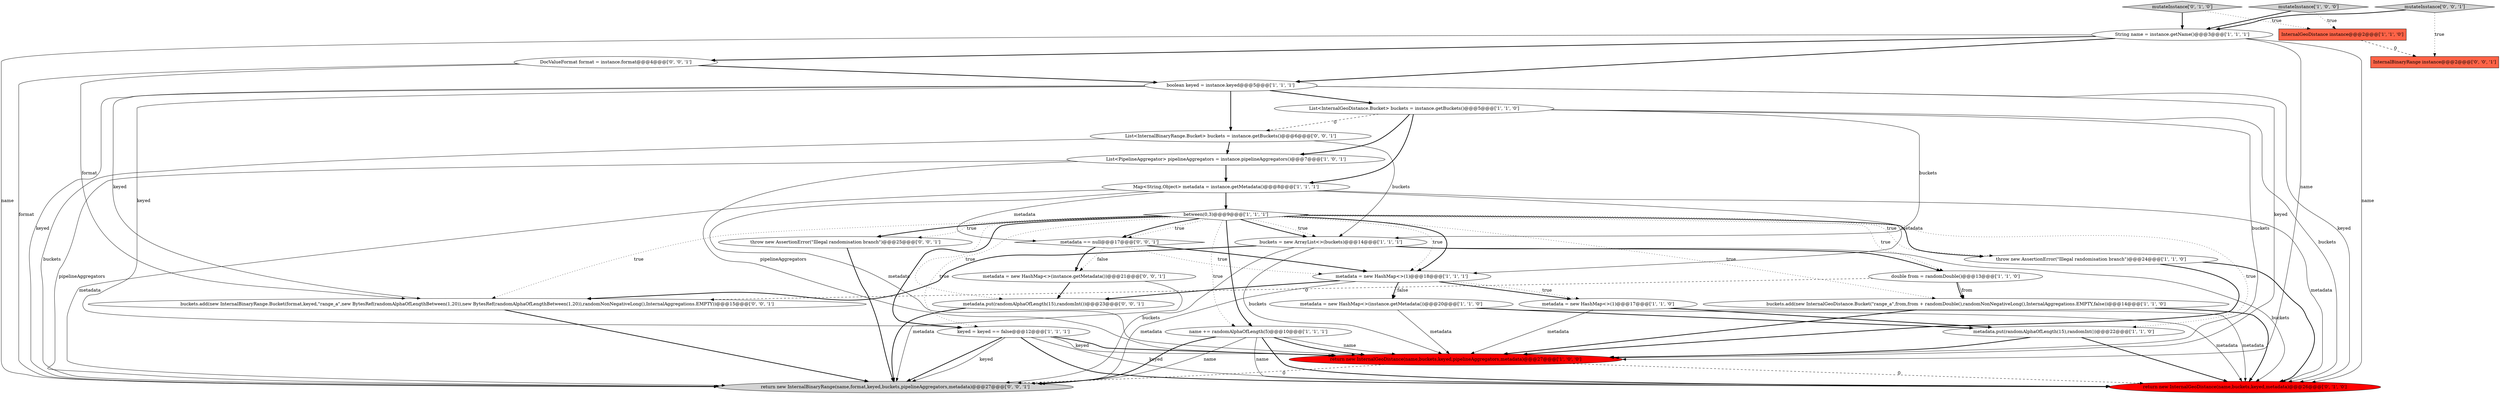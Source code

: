 digraph {
29 [style = filled, label = "mutateInstance['0', '0', '1']", fillcolor = lightgray, shape = diamond image = "AAA0AAABBB3BBB"];
25 [style = filled, label = "metadata.put(randomAlphaOfLength(15),randomInt())@@@23@@@['0', '0', '1']", fillcolor = white, shape = ellipse image = "AAA0AAABBB3BBB"];
10 [style = filled, label = "buckets = new ArrayList<>(buckets)@@@14@@@['1', '1', '1']", fillcolor = white, shape = ellipse image = "AAA0AAABBB1BBB"];
12 [style = filled, label = "mutateInstance['1', '0', '0']", fillcolor = lightgray, shape = diamond image = "AAA0AAABBB1BBB"];
28 [style = filled, label = "List<InternalBinaryRange.Bucket> buckets = instance.getBuckets()@@@6@@@['0', '0', '1']", fillcolor = white, shape = ellipse image = "AAA0AAABBB3BBB"];
0 [style = filled, label = "boolean keyed = instance.keyed@@@5@@@['1', '1', '1']", fillcolor = white, shape = ellipse image = "AAA0AAABBB1BBB"];
20 [style = filled, label = "return new InternalGeoDistance(name,buckets,keyed,metadata)@@@26@@@['0', '1', '0']", fillcolor = red, shape = ellipse image = "AAA1AAABBB2BBB"];
18 [style = filled, label = "List<PipelineAggregator> pipelineAggregators = instance.pipelineAggregators()@@@7@@@['1', '0', '1']", fillcolor = white, shape = ellipse image = "AAA0AAABBB1BBB"];
6 [style = filled, label = "between(0,3)@@@9@@@['1', '1', '1']", fillcolor = white, shape = diamond image = "AAA0AAABBB1BBB"];
21 [style = filled, label = "return new InternalBinaryRange(name,format,keyed,buckets,pipelineAggregators,metadata)@@@27@@@['0', '0', '1']", fillcolor = lightgray, shape = ellipse image = "AAA0AAABBB3BBB"];
15 [style = filled, label = "double from = randomDouble()@@@13@@@['1', '1', '0']", fillcolor = white, shape = ellipse image = "AAA0AAABBB1BBB"];
19 [style = filled, label = "mutateInstance['0', '1', '0']", fillcolor = lightgray, shape = diamond image = "AAA0AAABBB2BBB"];
3 [style = filled, label = "metadata.put(randomAlphaOfLength(15),randomInt())@@@22@@@['1', '1', '0']", fillcolor = white, shape = ellipse image = "AAA0AAABBB1BBB"];
23 [style = filled, label = "metadata = new HashMap<>(instance.getMetadata())@@@21@@@['0', '0', '1']", fillcolor = white, shape = ellipse image = "AAA0AAABBB3BBB"];
17 [style = filled, label = "throw new AssertionError(\"Illegal randomisation branch\")@@@24@@@['1', '1', '0']", fillcolor = white, shape = ellipse image = "AAA0AAABBB1BBB"];
30 [style = filled, label = "buckets.add(new InternalBinaryRange.Bucket(format,keyed,\"range_a\",new BytesRef(randomAlphaOfLengthBetween(1,20)),new BytesRef(randomAlphaOfLengthBetween(1,20)),randomNonNegativeLong(),InternalAggregations.EMPTY))@@@15@@@['0', '0', '1']", fillcolor = white, shape = ellipse image = "AAA0AAABBB3BBB"];
9 [style = filled, label = "InternalGeoDistance instance@@@2@@@['1', '1', '0']", fillcolor = tomato, shape = box image = "AAA0AAABBB1BBB"];
2 [style = filled, label = "String name = instance.getName()@@@3@@@['1', '1', '1']", fillcolor = white, shape = ellipse image = "AAA0AAABBB1BBB"];
8 [style = filled, label = "return new InternalGeoDistance(name,buckets,keyed,pipelineAggregators,metadata)@@@27@@@['1', '0', '0']", fillcolor = red, shape = ellipse image = "AAA1AAABBB1BBB"];
26 [style = filled, label = "throw new AssertionError(\"Illegal randomisation branch\")@@@25@@@['0', '0', '1']", fillcolor = white, shape = ellipse image = "AAA0AAABBB3BBB"];
24 [style = filled, label = "metadata == null@@@17@@@['0', '0', '1']", fillcolor = white, shape = diamond image = "AAA0AAABBB3BBB"];
11 [style = filled, label = "metadata = new HashMap<>(1)@@@17@@@['1', '1', '0']", fillcolor = white, shape = ellipse image = "AAA0AAABBB1BBB"];
4 [style = filled, label = "buckets.add(new InternalGeoDistance.Bucket(\"range_a\",from,from + randomDouble(),randomNonNegativeLong(),InternalAggregations.EMPTY,false))@@@14@@@['1', '1', '0']", fillcolor = white, shape = ellipse image = "AAA0AAABBB1BBB"];
5 [style = filled, label = "keyed = keyed == false@@@12@@@['1', '1', '1']", fillcolor = white, shape = ellipse image = "AAA0AAABBB1BBB"];
14 [style = filled, label = "List<InternalGeoDistance.Bucket> buckets = instance.getBuckets()@@@5@@@['1', '1', '0']", fillcolor = white, shape = ellipse image = "AAA0AAABBB1BBB"];
27 [style = filled, label = "InternalBinaryRange instance@@@2@@@['0', '0', '1']", fillcolor = tomato, shape = box image = "AAA0AAABBB3BBB"];
16 [style = filled, label = "metadata = new HashMap<>(instance.getMetadata())@@@20@@@['1', '1', '0']", fillcolor = white, shape = ellipse image = "AAA0AAABBB1BBB"];
7 [style = filled, label = "metadata = new HashMap<>(1)@@@18@@@['1', '1', '1']", fillcolor = white, shape = ellipse image = "AAA0AAABBB1BBB"];
13 [style = filled, label = "Map<String,Object> metadata = instance.getMetadata()@@@8@@@['1', '1', '1']", fillcolor = white, shape = ellipse image = "AAA0AAABBB1BBB"];
22 [style = filled, label = "DocValueFormat format = instance.format@@@4@@@['0', '0', '1']", fillcolor = white, shape = ellipse image = "AAA0AAABBB3BBB"];
1 [style = filled, label = "name += randomAlphaOfLength(5)@@@10@@@['1', '1', '1']", fillcolor = white, shape = ellipse image = "AAA0AAABBB1BBB"];
0->30 [style = solid, label="keyed"];
5->20 [style = bold, label=""];
6->1 [style = dotted, label="true"];
1->20 [style = bold, label=""];
9->27 [style = dashed, label="0"];
23->21 [style = solid, label="metadata"];
0->8 [style = solid, label="keyed"];
12->2 [style = bold, label=""];
0->14 [style = bold, label=""];
29->2 [style = bold, label=""];
6->26 [style = dotted, label="true"];
22->0 [style = bold, label=""];
13->8 [style = solid, label="metadata"];
1->21 [style = bold, label=""];
2->8 [style = solid, label="name"];
7->16 [style = bold, label=""];
1->20 [style = solid, label="name"];
4->8 [style = bold, label=""];
6->3 [style = dotted, label="true"];
25->21 [style = bold, label=""];
17->20 [style = bold, label=""];
10->21 [style = solid, label="buckets"];
6->15 [style = dotted, label="true"];
16->3 [style = bold, label=""];
14->10 [style = solid, label="buckets"];
23->25 [style = bold, label=""];
7->11 [style = bold, label=""];
28->18 [style = bold, label=""];
28->21 [style = solid, label="buckets"];
22->21 [style = solid, label="format"];
14->20 [style = solid, label="buckets"];
15->30 [style = dashed, label="0"];
13->24 [style = solid, label="metadata"];
19->2 [style = bold, label=""];
22->30 [style = solid, label="format"];
0->20 [style = solid, label="keyed"];
5->21 [style = bold, label=""];
6->25 [style = dotted, label="true"];
19->9 [style = dotted, label="true"];
6->7 [style = dotted, label="true"];
14->18 [style = bold, label=""];
6->7 [style = bold, label=""];
24->7 [style = bold, label=""];
24->7 [style = dotted, label="true"];
6->17 [style = bold, label=""];
17->8 [style = bold, label=""];
6->24 [style = dotted, label="true"];
6->26 [style = bold, label=""];
1->8 [style = bold, label=""];
11->8 [style = solid, label="metadata"];
14->28 [style = dashed, label="0"];
18->21 [style = solid, label="pipelineAggregators"];
13->20 [style = solid, label="metadata"];
6->24 [style = bold, label=""];
5->21 [style = solid, label="keyed"];
2->21 [style = solid, label="name"];
26->21 [style = bold, label=""];
6->10 [style = dotted, label="true"];
6->1 [style = bold, label=""];
6->5 [style = bold, label=""];
30->21 [style = bold, label=""];
2->0 [style = bold, label=""];
7->11 [style = dotted, label="true"];
11->3 [style = bold, label=""];
2->20 [style = solid, label="name"];
7->16 [style = dotted, label="false"];
3->8 [style = bold, label=""];
6->10 [style = bold, label=""];
4->20 [style = bold, label=""];
28->10 [style = solid, label="buckets"];
14->13 [style = bold, label=""];
13->6 [style = bold, label=""];
24->23 [style = dotted, label="false"];
1->21 [style = solid, label="name"];
10->30 [style = bold, label=""];
16->8 [style = solid, label="metadata"];
24->23 [style = bold, label=""];
6->30 [style = dotted, label="true"];
5->8 [style = bold, label=""];
15->4 [style = solid, label="from"];
10->15 [style = bold, label=""];
14->8 [style = solid, label="buckets"];
29->27 [style = dotted, label="true"];
0->5 [style = solid, label="keyed"];
8->20 [style = dashed, label="0"];
5->20 [style = solid, label="keyed"];
18->8 [style = solid, label="pipelineAggregators"];
10->8 [style = solid, label="buckets"];
5->8 [style = solid, label="keyed"];
13->7 [style = solid, label="metadata"];
0->28 [style = bold, label=""];
8->21 [style = dashed, label="0"];
6->17 [style = dotted, label="true"];
1->8 [style = solid, label="name"];
3->20 [style = bold, label=""];
6->4 [style = dotted, label="true"];
15->4 [style = bold, label=""];
18->13 [style = bold, label=""];
11->20 [style = solid, label="metadata"];
10->20 [style = solid, label="buckets"];
7->25 [style = bold, label=""];
16->20 [style = solid, label="metadata"];
2->22 [style = bold, label=""];
7->21 [style = solid, label="metadata"];
13->21 [style = solid, label="metadata"];
6->5 [style = dotted, label="true"];
0->21 [style = solid, label="keyed"];
12->9 [style = dotted, label="true"];
}
